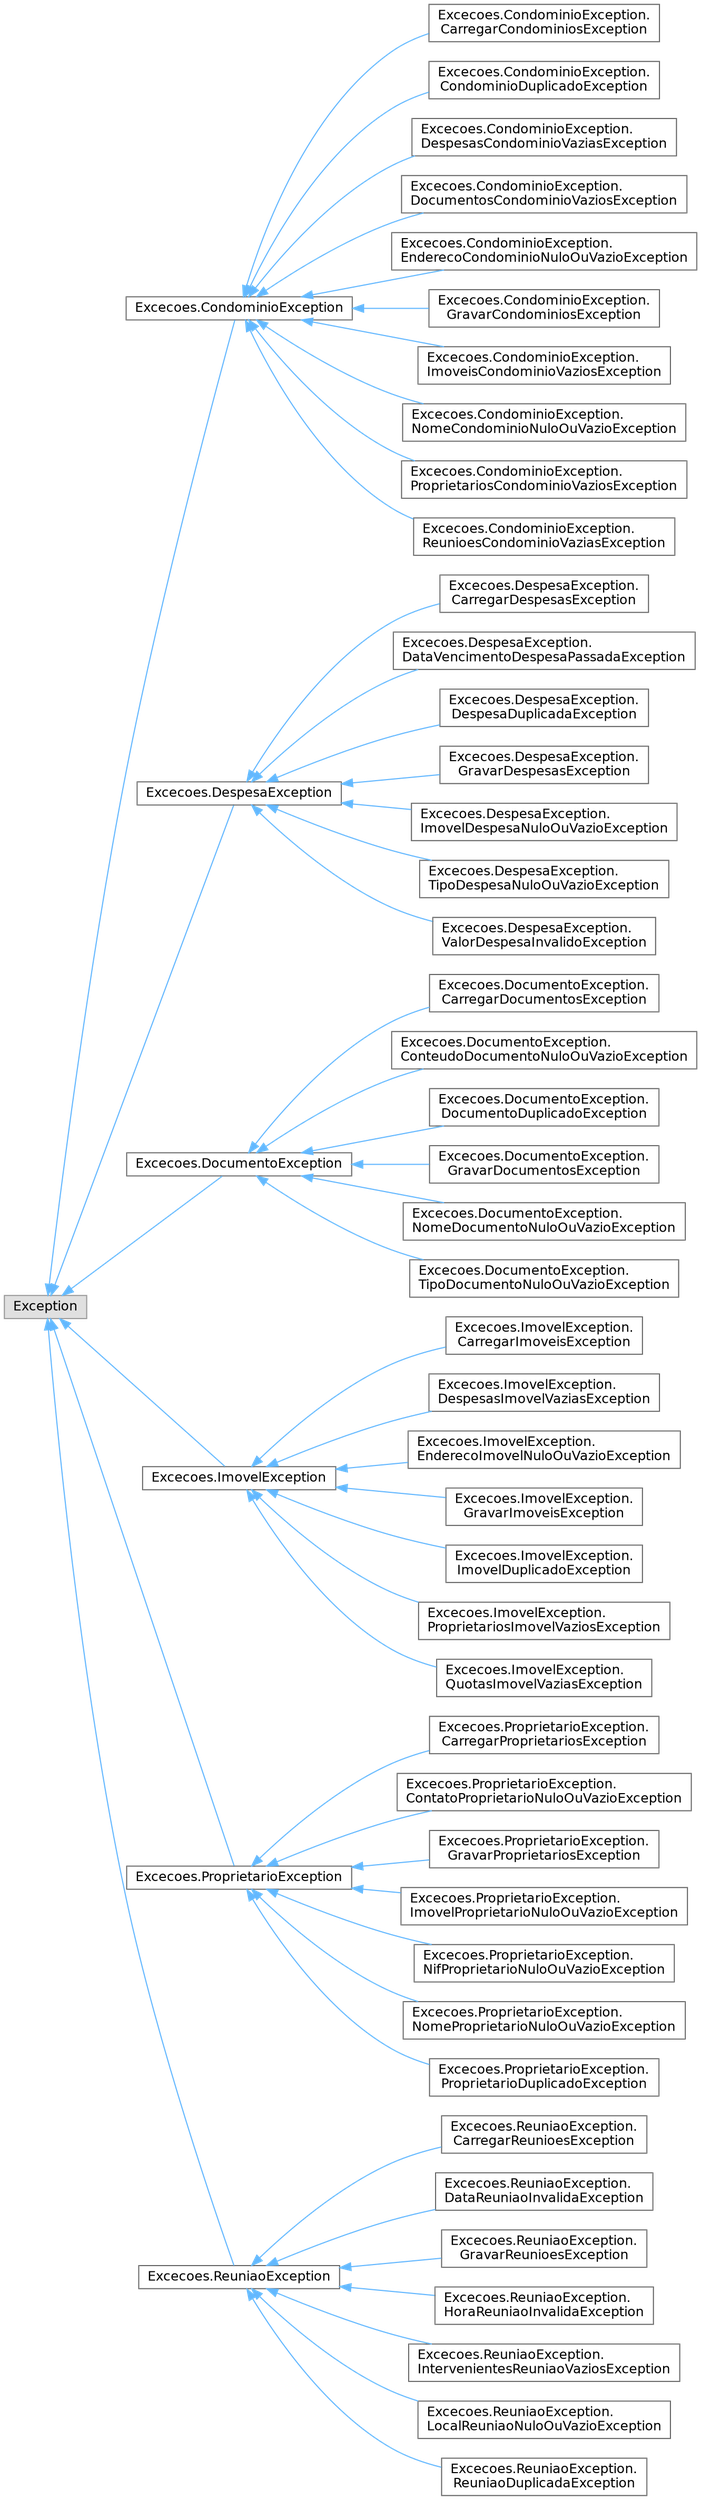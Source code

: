 digraph "Graphical Class Hierarchy"
{
 // LATEX_PDF_SIZE
  bgcolor="transparent";
  edge [fontname=Helvetica,fontsize=12,labelfontname=Helvetica,labelfontsize=10];
  node [fontname=Helvetica,fontsize=12,shape=box,height=0.2,width=0.4];
  rankdir="LR";
  Node0 [id="Node000000",label="Exception",height=0.2,width=0.4,color="grey60", fillcolor="#E0E0E0", style="filled",tooltip=" "];
  Node0 -> Node1 [id="edge1_Node000000_Node000001",dir="back",color="steelblue1",style="solid",tooltip=" "];
  Node1 [id="Node000001",label="Excecoes.CondominioException",height=0.2,width=0.4,color="grey40", fillcolor="white", style="filled",URL="$class_excecoes_1_1_condominio_exception.html",tooltip="Exceção base para o domínio de Condomínio."];
  Node1 -> Node2 [id="edge2_Node000001_Node000002",dir="back",color="steelblue1",style="solid",tooltip=" "];
  Node2 [id="Node000002",label="Excecoes.CondominioException.\lCarregarCondominiosException",height=0.2,width=0.4,color="grey40", fillcolor="white", style="filled",URL="$class_excecoes_1_1_condominio_exception_1_1_carregar_condominios_exception.html",tooltip="Exceção lançada ao ocorrer um erro durante o carregamento de condomínios."];
  Node1 -> Node3 [id="edge3_Node000001_Node000003",dir="back",color="steelblue1",style="solid",tooltip=" "];
  Node3 [id="Node000003",label="Excecoes.CondominioException.\lCondominioDuplicadoException",height=0.2,width=0.4,color="grey40", fillcolor="white", style="filled",URL="$class_excecoes_1_1_condominio_exception_1_1_condominio_duplicado_exception.html",tooltip="Exceção lançada quando um condomínio duplicado é adicionado à lista."];
  Node1 -> Node4 [id="edge4_Node000001_Node000004",dir="back",color="steelblue1",style="solid",tooltip=" "];
  Node4 [id="Node000004",label="Excecoes.CondominioException.\lDespesasCondominioVaziasException",height=0.2,width=0.4,color="grey40", fillcolor="white", style="filled",URL="$class_excecoes_1_1_condominio_exception_1_1_despesas_condominio_vazias_exception.html",tooltip="Exceção lançada quando a lista de despesas associadas ao condomínio está vazia."];
  Node1 -> Node5 [id="edge5_Node000001_Node000005",dir="back",color="steelblue1",style="solid",tooltip=" "];
  Node5 [id="Node000005",label="Excecoes.CondominioException.\lDocumentosCondominioVaziosException",height=0.2,width=0.4,color="grey40", fillcolor="white", style="filled",URL="$class_excecoes_1_1_condominio_exception_1_1_documentos_condominio_vazios_exception.html",tooltip="Exceção lançada quando a lista de documentos associados ao condomínio está vazia."];
  Node1 -> Node6 [id="edge6_Node000001_Node000006",dir="back",color="steelblue1",style="solid",tooltip=" "];
  Node6 [id="Node000006",label="Excecoes.CondominioException.\lEnderecoCondominioNuloOuVazioException",height=0.2,width=0.4,color="grey40", fillcolor="white", style="filled",URL="$class_excecoes_1_1_condominio_exception_1_1_endereco_condominio_nulo_ou_vazio_exception.html",tooltip="Exceção lançada quando o endereço do condomínio é nulo ou vazio."];
  Node1 -> Node7 [id="edge7_Node000001_Node000007",dir="back",color="steelblue1",style="solid",tooltip=" "];
  Node7 [id="Node000007",label="Excecoes.CondominioException.\lGravarCondominiosException",height=0.2,width=0.4,color="grey40", fillcolor="white", style="filled",URL="$class_excecoes_1_1_condominio_exception_1_1_gravar_condominios_exception.html",tooltip="Exceção lançada ao ocorrer um erro durante a gravação de condomínios."];
  Node1 -> Node8 [id="edge8_Node000001_Node000008",dir="back",color="steelblue1",style="solid",tooltip=" "];
  Node8 [id="Node000008",label="Excecoes.CondominioException.\lImoveisCondominioVaziosException",height=0.2,width=0.4,color="grey40", fillcolor="white", style="filled",URL="$class_excecoes_1_1_condominio_exception_1_1_imoveis_condominio_vazios_exception.html",tooltip="Exceção lançada quando a lista de imóveis associados ao condomínio está vazia."];
  Node1 -> Node9 [id="edge9_Node000001_Node000009",dir="back",color="steelblue1",style="solid",tooltip=" "];
  Node9 [id="Node000009",label="Excecoes.CondominioException.\lNomeCondominioNuloOuVazioException",height=0.2,width=0.4,color="grey40", fillcolor="white", style="filled",URL="$class_excecoes_1_1_condominio_exception_1_1_nome_condominio_nulo_ou_vazio_exception.html",tooltip="Exceção lançada quando o nome do condomínio é nulo ou vazio."];
  Node1 -> Node10 [id="edge10_Node000001_Node000010",dir="back",color="steelblue1",style="solid",tooltip=" "];
  Node10 [id="Node000010",label="Excecoes.CondominioException.\lProprietariosCondominioVaziosException",height=0.2,width=0.4,color="grey40", fillcolor="white", style="filled",URL="$class_excecoes_1_1_condominio_exception_1_1_proprietarios_condominio_vazios_exception.html",tooltip="Exceção lançada quando a lista de proprietários associados ao condomínio está vazia."];
  Node1 -> Node11 [id="edge11_Node000001_Node000011",dir="back",color="steelblue1",style="solid",tooltip=" "];
  Node11 [id="Node000011",label="Excecoes.CondominioException.\lReunioesCondominioVaziasException",height=0.2,width=0.4,color="grey40", fillcolor="white", style="filled",URL="$class_excecoes_1_1_condominio_exception_1_1_reunioes_condominio_vazias_exception.html",tooltip="Exceção lançada quando a lista de reuniões agendadas no condomínio está vazia."];
  Node0 -> Node12 [id="edge12_Node000000_Node000012",dir="back",color="steelblue1",style="solid",tooltip=" "];
  Node12 [id="Node000012",label="Excecoes.DespesaException",height=0.2,width=0.4,color="grey40", fillcolor="white", style="filled",URL="$class_excecoes_1_1_despesa_exception.html",tooltip="Exceção base para o domínio de Despesa."];
  Node12 -> Node13 [id="edge13_Node000012_Node000013",dir="back",color="steelblue1",style="solid",tooltip=" "];
  Node13 [id="Node000013",label="Excecoes.DespesaException.\lCarregarDespesasException",height=0.2,width=0.4,color="grey40", fillcolor="white", style="filled",URL="$class_excecoes_1_1_despesa_exception_1_1_carregar_despesas_exception.html",tooltip="Exceção lançada ao ocorrer um erro durante o carregamento de despesas."];
  Node12 -> Node14 [id="edge14_Node000012_Node000014",dir="back",color="steelblue1",style="solid",tooltip=" "];
  Node14 [id="Node000014",label="Excecoes.DespesaException.\lDataVencimentoDespesaPassadaException",height=0.2,width=0.4,color="grey40", fillcolor="white", style="filled",URL="$class_excecoes_1_1_despesa_exception_1_1_data_vencimento_despesa_passada_exception.html",tooltip="Exceção lançada quando a data de vencimento da despesa é no passado."];
  Node12 -> Node15 [id="edge15_Node000012_Node000015",dir="back",color="steelblue1",style="solid",tooltip=" "];
  Node15 [id="Node000015",label="Excecoes.DespesaException.\lDespesaDuplicadaException",height=0.2,width=0.4,color="grey40", fillcolor="white", style="filled",URL="$class_excecoes_1_1_despesa_exception_1_1_despesa_duplicada_exception.html",tooltip="Exceção lançada quando uma despesa duplicada é adicionada à lista."];
  Node12 -> Node16 [id="edge16_Node000012_Node000016",dir="back",color="steelblue1",style="solid",tooltip=" "];
  Node16 [id="Node000016",label="Excecoes.DespesaException.\lGravarDespesasException",height=0.2,width=0.4,color="grey40", fillcolor="white", style="filled",URL="$class_excecoes_1_1_despesa_exception_1_1_gravar_despesas_exception.html",tooltip="Exceção lançada ao ocorrer um erro durante a gravação de despesas."];
  Node12 -> Node17 [id="edge17_Node000012_Node000017",dir="back",color="steelblue1",style="solid",tooltip=" "];
  Node17 [id="Node000017",label="Excecoes.DespesaException.\lImovelDespesaNuloOuVazioException",height=0.2,width=0.4,color="grey40", fillcolor="white", style="filled",URL="$class_excecoes_1_1_despesa_exception_1_1_imovel_despesa_nulo_ou_vazio_exception.html",tooltip="Exceção lançada quando o imóvel associado à despesa é nulo ou vazio."];
  Node12 -> Node18 [id="edge18_Node000012_Node000018",dir="back",color="steelblue1",style="solid",tooltip=" "];
  Node18 [id="Node000018",label="Excecoes.DespesaException.\lTipoDespesaNuloOuVazioException",height=0.2,width=0.4,color="grey40", fillcolor="white", style="filled",URL="$class_excecoes_1_1_despesa_exception_1_1_tipo_despesa_nulo_ou_vazio_exception.html",tooltip="Exceção lançada quando o tipo da despesa é nulo ou vazio."];
  Node12 -> Node19 [id="edge19_Node000012_Node000019",dir="back",color="steelblue1",style="solid",tooltip=" "];
  Node19 [id="Node000019",label="Excecoes.DespesaException.\lValorDespesaInvalidoException",height=0.2,width=0.4,color="grey40", fillcolor="white", style="filled",URL="$class_excecoes_1_1_despesa_exception_1_1_valor_despesa_invalido_exception.html",tooltip="Exceção lançada quando o valor da despesa é inválido (deve ser maior que zero)."];
  Node0 -> Node20 [id="edge20_Node000000_Node000020",dir="back",color="steelblue1",style="solid",tooltip=" "];
  Node20 [id="Node000020",label="Excecoes.DocumentoException",height=0.2,width=0.4,color="grey40", fillcolor="white", style="filled",URL="$class_excecoes_1_1_documento_exception.html",tooltip="Exceção base para o domínio de Documento."];
  Node20 -> Node21 [id="edge21_Node000020_Node000021",dir="back",color="steelblue1",style="solid",tooltip=" "];
  Node21 [id="Node000021",label="Excecoes.DocumentoException.\lCarregarDocumentosException",height=0.2,width=0.4,color="grey40", fillcolor="white", style="filled",URL="$class_excecoes_1_1_documento_exception_1_1_carregar_documentos_exception.html",tooltip="Exceção lançada ao ocorrer um erro durante o carregamento de documentos."];
  Node20 -> Node22 [id="edge22_Node000020_Node000022",dir="back",color="steelblue1",style="solid",tooltip=" "];
  Node22 [id="Node000022",label="Excecoes.DocumentoException.\lConteudoDocumentoNuloOuVazioException",height=0.2,width=0.4,color="grey40", fillcolor="white", style="filled",URL="$class_excecoes_1_1_documento_exception_1_1_conteudo_documento_nulo_ou_vazio_exception.html",tooltip="Exceção lançada quando o conteúdo do documento é nulo ou vazio."];
  Node20 -> Node23 [id="edge23_Node000020_Node000023",dir="back",color="steelblue1",style="solid",tooltip=" "];
  Node23 [id="Node000023",label="Excecoes.DocumentoException.\lDocumentoDuplicadoException",height=0.2,width=0.4,color="grey40", fillcolor="white", style="filled",URL="$class_excecoes_1_1_documento_exception_1_1_documento_duplicado_exception.html",tooltip="Exceção lançada quando um documento duplicado é adicionado à lista."];
  Node20 -> Node24 [id="edge24_Node000020_Node000024",dir="back",color="steelblue1",style="solid",tooltip=" "];
  Node24 [id="Node000024",label="Excecoes.DocumentoException.\lGravarDocumentosException",height=0.2,width=0.4,color="grey40", fillcolor="white", style="filled",URL="$class_excecoes_1_1_documento_exception_1_1_gravar_documentos_exception.html",tooltip="Exceção lançada ao ocorrer um erro durante a gravação de documentos."];
  Node20 -> Node25 [id="edge25_Node000020_Node000025",dir="back",color="steelblue1",style="solid",tooltip=" "];
  Node25 [id="Node000025",label="Excecoes.DocumentoException.\lNomeDocumentoNuloOuVazioException",height=0.2,width=0.4,color="grey40", fillcolor="white", style="filled",URL="$class_excecoes_1_1_documento_exception_1_1_nome_documento_nulo_ou_vazio_exception.html",tooltip="Exceção lançada quando o nome do documento é nulo ou vazio."];
  Node20 -> Node26 [id="edge26_Node000020_Node000026",dir="back",color="steelblue1",style="solid",tooltip=" "];
  Node26 [id="Node000026",label="Excecoes.DocumentoException.\lTipoDocumentoNuloOuVazioException",height=0.2,width=0.4,color="grey40", fillcolor="white", style="filled",URL="$class_excecoes_1_1_documento_exception_1_1_tipo_documento_nulo_ou_vazio_exception.html",tooltip="Exceção lançada quando o tipo do documento é nulo ou vazio."];
  Node0 -> Node27 [id="edge27_Node000000_Node000027",dir="back",color="steelblue1",style="solid",tooltip=" "];
  Node27 [id="Node000027",label="Excecoes.ImovelException",height=0.2,width=0.4,color="grey40", fillcolor="white", style="filled",URL="$class_excecoes_1_1_imovel_exception.html",tooltip="Exceção base para o domínio de Imóvel."];
  Node27 -> Node28 [id="edge28_Node000027_Node000028",dir="back",color="steelblue1",style="solid",tooltip=" "];
  Node28 [id="Node000028",label="Excecoes.ImovelException.\lCarregarImoveisException",height=0.2,width=0.4,color="grey40", fillcolor="white", style="filled",URL="$class_excecoes_1_1_imovel_exception_1_1_carregar_imoveis_exception.html",tooltip="Exceção lançada ao ocorrer um erro durante o carregamento de imóveis."];
  Node27 -> Node29 [id="edge29_Node000027_Node000029",dir="back",color="steelblue1",style="solid",tooltip=" "];
  Node29 [id="Node000029",label="Excecoes.ImovelException.\lDespesasImovelVaziasException",height=0.2,width=0.4,color="grey40", fillcolor="white", style="filled",URL="$class_excecoes_1_1_imovel_exception_1_1_despesas_imovel_vazias_exception.html",tooltip="Exceção lançada quando a lista de despesas associadas ao imóvel está vazia."];
  Node27 -> Node30 [id="edge30_Node000027_Node000030",dir="back",color="steelblue1",style="solid",tooltip=" "];
  Node30 [id="Node000030",label="Excecoes.ImovelException.\lEnderecoImovelNuloOuVazioException",height=0.2,width=0.4,color="grey40", fillcolor="white", style="filled",URL="$class_excecoes_1_1_imovel_exception_1_1_endereco_imovel_nulo_ou_vazio_exception.html",tooltip="Exceção lançada quando o endereço do imóvel é nulo ou vazio."];
  Node27 -> Node31 [id="edge31_Node000027_Node000031",dir="back",color="steelblue1",style="solid",tooltip=" "];
  Node31 [id="Node000031",label="Excecoes.ImovelException.\lGravarImoveisException",height=0.2,width=0.4,color="grey40", fillcolor="white", style="filled",URL="$class_excecoes_1_1_imovel_exception_1_1_gravar_imoveis_exception.html",tooltip="Exceção lançada ao ocorrer um erro durante a gravação de imóveis."];
  Node27 -> Node32 [id="edge32_Node000027_Node000032",dir="back",color="steelblue1",style="solid",tooltip=" "];
  Node32 [id="Node000032",label="Excecoes.ImovelException.\lImovelDuplicadoException",height=0.2,width=0.4,color="grey40", fillcolor="white", style="filled",URL="$class_excecoes_1_1_imovel_exception_1_1_imovel_duplicado_exception.html",tooltip="Exceção lançada quando um imóvel duplicado é adicionado à lista."];
  Node27 -> Node33 [id="edge33_Node000027_Node000033",dir="back",color="steelblue1",style="solid",tooltip=" "];
  Node33 [id="Node000033",label="Excecoes.ImovelException.\lProprietariosImovelVaziosException",height=0.2,width=0.4,color="grey40", fillcolor="white", style="filled",URL="$class_excecoes_1_1_imovel_exception_1_1_proprietarios_imovel_vazios_exception.html",tooltip="Exceção lançada quando a lista de proprietários associados ao imóvel está vazia."];
  Node27 -> Node34 [id="edge34_Node000027_Node000034",dir="back",color="steelblue1",style="solid",tooltip=" "];
  Node34 [id="Node000034",label="Excecoes.ImovelException.\lQuotasImovelVaziasException",height=0.2,width=0.4,color="grey40", fillcolor="white", style="filled",URL="$class_excecoes_1_1_imovel_exception_1_1_quotas_imovel_vazias_exception.html",tooltip="Exceção lançada quando a lista de quotas associadas ao imóvel está vazia."];
  Node0 -> Node35 [id="edge35_Node000000_Node000035",dir="back",color="steelblue1",style="solid",tooltip=" "];
  Node35 [id="Node000035",label="Excecoes.ProprietarioException",height=0.2,width=0.4,color="grey40", fillcolor="white", style="filled",URL="$class_excecoes_1_1_proprietario_exception.html",tooltip="Exceção base para o domínio de Proprietário."];
  Node35 -> Node36 [id="edge36_Node000035_Node000036",dir="back",color="steelblue1",style="solid",tooltip=" "];
  Node36 [id="Node000036",label="Excecoes.ProprietarioException.\lCarregarProprietariosException",height=0.2,width=0.4,color="grey40", fillcolor="white", style="filled",URL="$class_excecoes_1_1_proprietario_exception_1_1_carregar_proprietarios_exception.html",tooltip="Exceção lançada ao ocorrer um erro durante o carregamento de proprietários."];
  Node35 -> Node37 [id="edge37_Node000035_Node000037",dir="back",color="steelblue1",style="solid",tooltip=" "];
  Node37 [id="Node000037",label="Excecoes.ProprietarioException.\lContatoProprietarioNuloOuVazioException",height=0.2,width=0.4,color="grey40", fillcolor="white", style="filled",URL="$class_excecoes_1_1_proprietario_exception_1_1_contato_proprietario_nulo_ou_vazio_exception.html",tooltip="Exceção lançada quando o contato do proprietário é nulo ou vazio."];
  Node35 -> Node38 [id="edge38_Node000035_Node000038",dir="back",color="steelblue1",style="solid",tooltip=" "];
  Node38 [id="Node000038",label="Excecoes.ProprietarioException.\lGravarProprietariosException",height=0.2,width=0.4,color="grey40", fillcolor="white", style="filled",URL="$class_excecoes_1_1_proprietario_exception_1_1_gravar_proprietarios_exception.html",tooltip="Exceção lançada ao ocorrer um erro durante a gravação de proprietários."];
  Node35 -> Node39 [id="edge39_Node000035_Node000039",dir="back",color="steelblue1",style="solid",tooltip=" "];
  Node39 [id="Node000039",label="Excecoes.ProprietarioException.\lImovelProprietarioNuloOuVazioException",height=0.2,width=0.4,color="grey40", fillcolor="white", style="filled",URL="$class_excecoes_1_1_proprietario_exception_1_1_imovel_proprietario_nulo_ou_vazio_exception.html",tooltip="Exceção lançada quando o imóvel associado ao proprietário é nulo ou vazio."];
  Node35 -> Node40 [id="edge40_Node000035_Node000040",dir="back",color="steelblue1",style="solid",tooltip=" "];
  Node40 [id="Node000040",label="Excecoes.ProprietarioException.\lNifProprietarioNuloOuVazioException",height=0.2,width=0.4,color="grey40", fillcolor="white", style="filled",URL="$class_excecoes_1_1_proprietario_exception_1_1_nif_proprietario_nulo_ou_vazio_exception.html",tooltip="Exceção lançada quando o NIF do proprietário é nulo ou vazio."];
  Node35 -> Node41 [id="edge41_Node000035_Node000041",dir="back",color="steelblue1",style="solid",tooltip=" "];
  Node41 [id="Node000041",label="Excecoes.ProprietarioException.\lNomeProprietarioNuloOuVazioException",height=0.2,width=0.4,color="grey40", fillcolor="white", style="filled",URL="$class_excecoes_1_1_proprietario_exception_1_1_nome_proprietario_nulo_ou_vazio_exception.html",tooltip="Exceção lançada quando o nome do proprietário é nulo ou vazio."];
  Node35 -> Node42 [id="edge42_Node000035_Node000042",dir="back",color="steelblue1",style="solid",tooltip=" "];
  Node42 [id="Node000042",label="Excecoes.ProprietarioException.\lProprietarioDuplicadoException",height=0.2,width=0.4,color="grey40", fillcolor="white", style="filled",URL="$class_excecoes_1_1_proprietario_exception_1_1_proprietario_duplicado_exception.html",tooltip="Exceção lançada quando um proprietário duplicado é adicionado à lista."];
  Node0 -> Node43 [id="edge43_Node000000_Node000043",dir="back",color="steelblue1",style="solid",tooltip=" "];
  Node43 [id="Node000043",label="Excecoes.ReuniaoException",height=0.2,width=0.4,color="grey40", fillcolor="white", style="filled",URL="$class_excecoes_1_1_reuniao_exception.html",tooltip="Exceção base para o domínio de Reunião."];
  Node43 -> Node44 [id="edge44_Node000043_Node000044",dir="back",color="steelblue1",style="solid",tooltip=" "];
  Node44 [id="Node000044",label="Excecoes.ReuniaoException.\lCarregarReunioesException",height=0.2,width=0.4,color="grey40", fillcolor="white", style="filled",URL="$class_excecoes_1_1_reuniao_exception_1_1_carregar_reunioes_exception.html",tooltip="Exceção lançada ao ocorrer um erro durante o carregamento de reuniões."];
  Node43 -> Node45 [id="edge45_Node000043_Node000045",dir="back",color="steelblue1",style="solid",tooltip=" "];
  Node45 [id="Node000045",label="Excecoes.ReuniaoException.\lDataReuniaoInvalidaException",height=0.2,width=0.4,color="grey40", fillcolor="white", style="filled",URL="$class_excecoes_1_1_reuniao_exception_1_1_data_reuniao_invalida_exception.html",tooltip="Exceção lançada quando a data da reunião está no passado."];
  Node43 -> Node46 [id="edge46_Node000043_Node000046",dir="back",color="steelblue1",style="solid",tooltip=" "];
  Node46 [id="Node000046",label="Excecoes.ReuniaoException.\lGravarReunioesException",height=0.2,width=0.4,color="grey40", fillcolor="white", style="filled",URL="$class_excecoes_1_1_reuniao_exception_1_1_gravar_reunioes_exception.html",tooltip="Exceção lançada ao ocorrer um erro durante a gravação de reuniões."];
  Node43 -> Node47 [id="edge47_Node000043_Node000047",dir="back",color="steelblue1",style="solid",tooltip=" "];
  Node47 [id="Node000047",label="Excecoes.ReuniaoException.\lHoraReuniaoInvalidaException",height=0.2,width=0.4,color="grey40", fillcolor="white", style="filled",URL="$class_excecoes_1_1_reuniao_exception_1_1_hora_reuniao_invalida_exception.html",tooltip="Exceção lançada quando a hora da reunião é inválida."];
  Node43 -> Node48 [id="edge48_Node000043_Node000048",dir="back",color="steelblue1",style="solid",tooltip=" "];
  Node48 [id="Node000048",label="Excecoes.ReuniaoException.\lIntervenientesReuniaoVaziosException",height=0.2,width=0.4,color="grey40", fillcolor="white", style="filled",URL="$class_excecoes_1_1_reuniao_exception_1_1_intervenientes_reuniao_vazios_exception.html",tooltip="Exceção lançada quando a lista de intervenientes na reunião está vazia."];
  Node43 -> Node49 [id="edge49_Node000043_Node000049",dir="back",color="steelblue1",style="solid",tooltip=" "];
  Node49 [id="Node000049",label="Excecoes.ReuniaoException.\lLocalReuniaoNuloOuVazioException",height=0.2,width=0.4,color="grey40", fillcolor="white", style="filled",URL="$class_excecoes_1_1_reuniao_exception_1_1_local_reuniao_nulo_ou_vazio_exception.html",tooltip="Exceção lançada quando o local da reunião é nulo ou vazio."];
  Node43 -> Node50 [id="edge50_Node000043_Node000050",dir="back",color="steelblue1",style="solid",tooltip=" "];
  Node50 [id="Node000050",label="Excecoes.ReuniaoException.\lReuniaoDuplicadaException",height=0.2,width=0.4,color="grey40", fillcolor="white", style="filled",URL="$class_excecoes_1_1_reuniao_exception_1_1_reuniao_duplicada_exception.html",tooltip="Exceção lançada quando uma reunião duplicada é adicionada à lista."];
}
